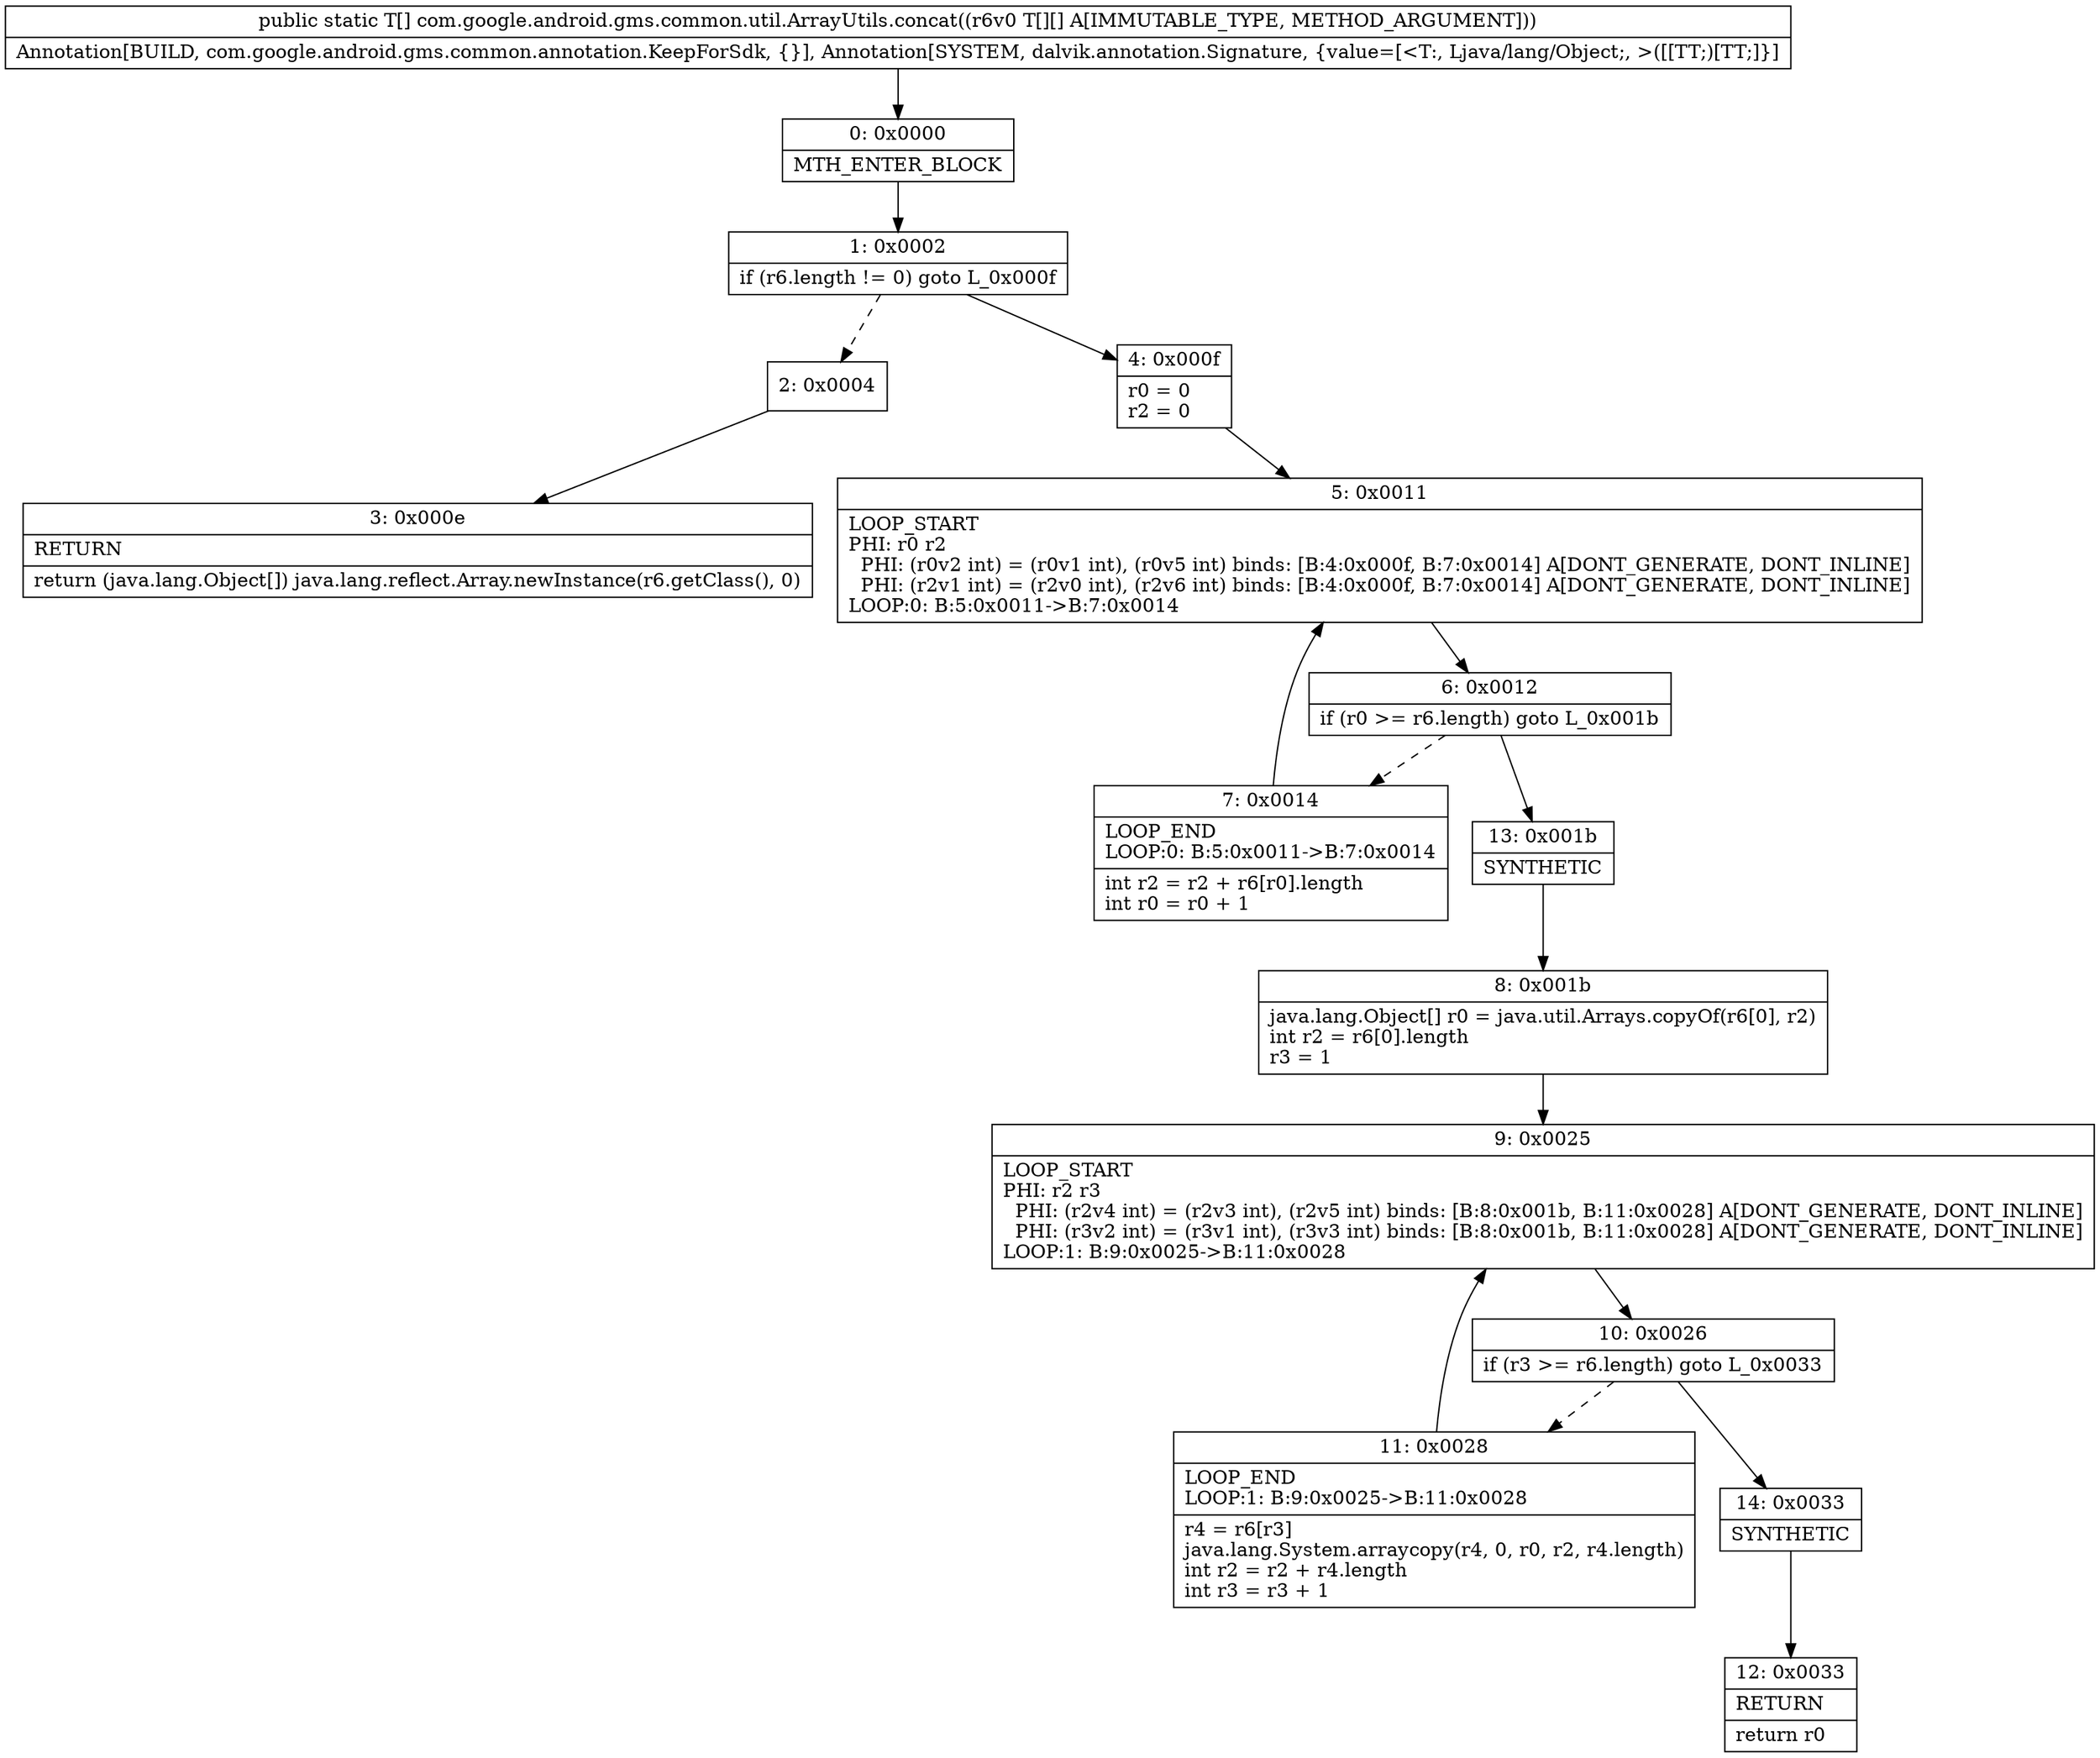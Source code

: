 digraph "CFG forcom.google.android.gms.common.util.ArrayUtils.concat([[Ljava\/lang\/Object;)[Ljava\/lang\/Object;" {
Node_0 [shape=record,label="{0\:\ 0x0000|MTH_ENTER_BLOCK\l}"];
Node_1 [shape=record,label="{1\:\ 0x0002|if (r6.length != 0) goto L_0x000f\l}"];
Node_2 [shape=record,label="{2\:\ 0x0004}"];
Node_3 [shape=record,label="{3\:\ 0x000e|RETURN\l|return (java.lang.Object[]) java.lang.reflect.Array.newInstance(r6.getClass(), 0)\l}"];
Node_4 [shape=record,label="{4\:\ 0x000f|r0 = 0\lr2 = 0\l}"];
Node_5 [shape=record,label="{5\:\ 0x0011|LOOP_START\lPHI: r0 r2 \l  PHI: (r0v2 int) = (r0v1 int), (r0v5 int) binds: [B:4:0x000f, B:7:0x0014] A[DONT_GENERATE, DONT_INLINE]\l  PHI: (r2v1 int) = (r2v0 int), (r2v6 int) binds: [B:4:0x000f, B:7:0x0014] A[DONT_GENERATE, DONT_INLINE]\lLOOP:0: B:5:0x0011\-\>B:7:0x0014\l}"];
Node_6 [shape=record,label="{6\:\ 0x0012|if (r0 \>= r6.length) goto L_0x001b\l}"];
Node_7 [shape=record,label="{7\:\ 0x0014|LOOP_END\lLOOP:0: B:5:0x0011\-\>B:7:0x0014\l|int r2 = r2 + r6[r0].length\lint r0 = r0 + 1\l}"];
Node_8 [shape=record,label="{8\:\ 0x001b|java.lang.Object[] r0 = java.util.Arrays.copyOf(r6[0], r2)\lint r2 = r6[0].length\lr3 = 1\l}"];
Node_9 [shape=record,label="{9\:\ 0x0025|LOOP_START\lPHI: r2 r3 \l  PHI: (r2v4 int) = (r2v3 int), (r2v5 int) binds: [B:8:0x001b, B:11:0x0028] A[DONT_GENERATE, DONT_INLINE]\l  PHI: (r3v2 int) = (r3v1 int), (r3v3 int) binds: [B:8:0x001b, B:11:0x0028] A[DONT_GENERATE, DONT_INLINE]\lLOOP:1: B:9:0x0025\-\>B:11:0x0028\l}"];
Node_10 [shape=record,label="{10\:\ 0x0026|if (r3 \>= r6.length) goto L_0x0033\l}"];
Node_11 [shape=record,label="{11\:\ 0x0028|LOOP_END\lLOOP:1: B:9:0x0025\-\>B:11:0x0028\l|r4 = r6[r3]\ljava.lang.System.arraycopy(r4, 0, r0, r2, r4.length)\lint r2 = r2 + r4.length\lint r3 = r3 + 1\l}"];
Node_12 [shape=record,label="{12\:\ 0x0033|RETURN\l|return r0\l}"];
Node_13 [shape=record,label="{13\:\ 0x001b|SYNTHETIC\l}"];
Node_14 [shape=record,label="{14\:\ 0x0033|SYNTHETIC\l}"];
MethodNode[shape=record,label="{public static T[] com.google.android.gms.common.util.ArrayUtils.concat((r6v0 T[][] A[IMMUTABLE_TYPE, METHOD_ARGUMENT]))  | Annotation[BUILD, com.google.android.gms.common.annotation.KeepForSdk, \{\}], Annotation[SYSTEM, dalvik.annotation.Signature, \{value=[\<T:, Ljava\/lang\/Object;, \>([[TT;)[TT;]\}]\l}"];
MethodNode -> Node_0;
Node_0 -> Node_1;
Node_1 -> Node_2[style=dashed];
Node_1 -> Node_4;
Node_2 -> Node_3;
Node_4 -> Node_5;
Node_5 -> Node_6;
Node_6 -> Node_7[style=dashed];
Node_6 -> Node_13;
Node_7 -> Node_5;
Node_8 -> Node_9;
Node_9 -> Node_10;
Node_10 -> Node_11[style=dashed];
Node_10 -> Node_14;
Node_11 -> Node_9;
Node_13 -> Node_8;
Node_14 -> Node_12;
}

